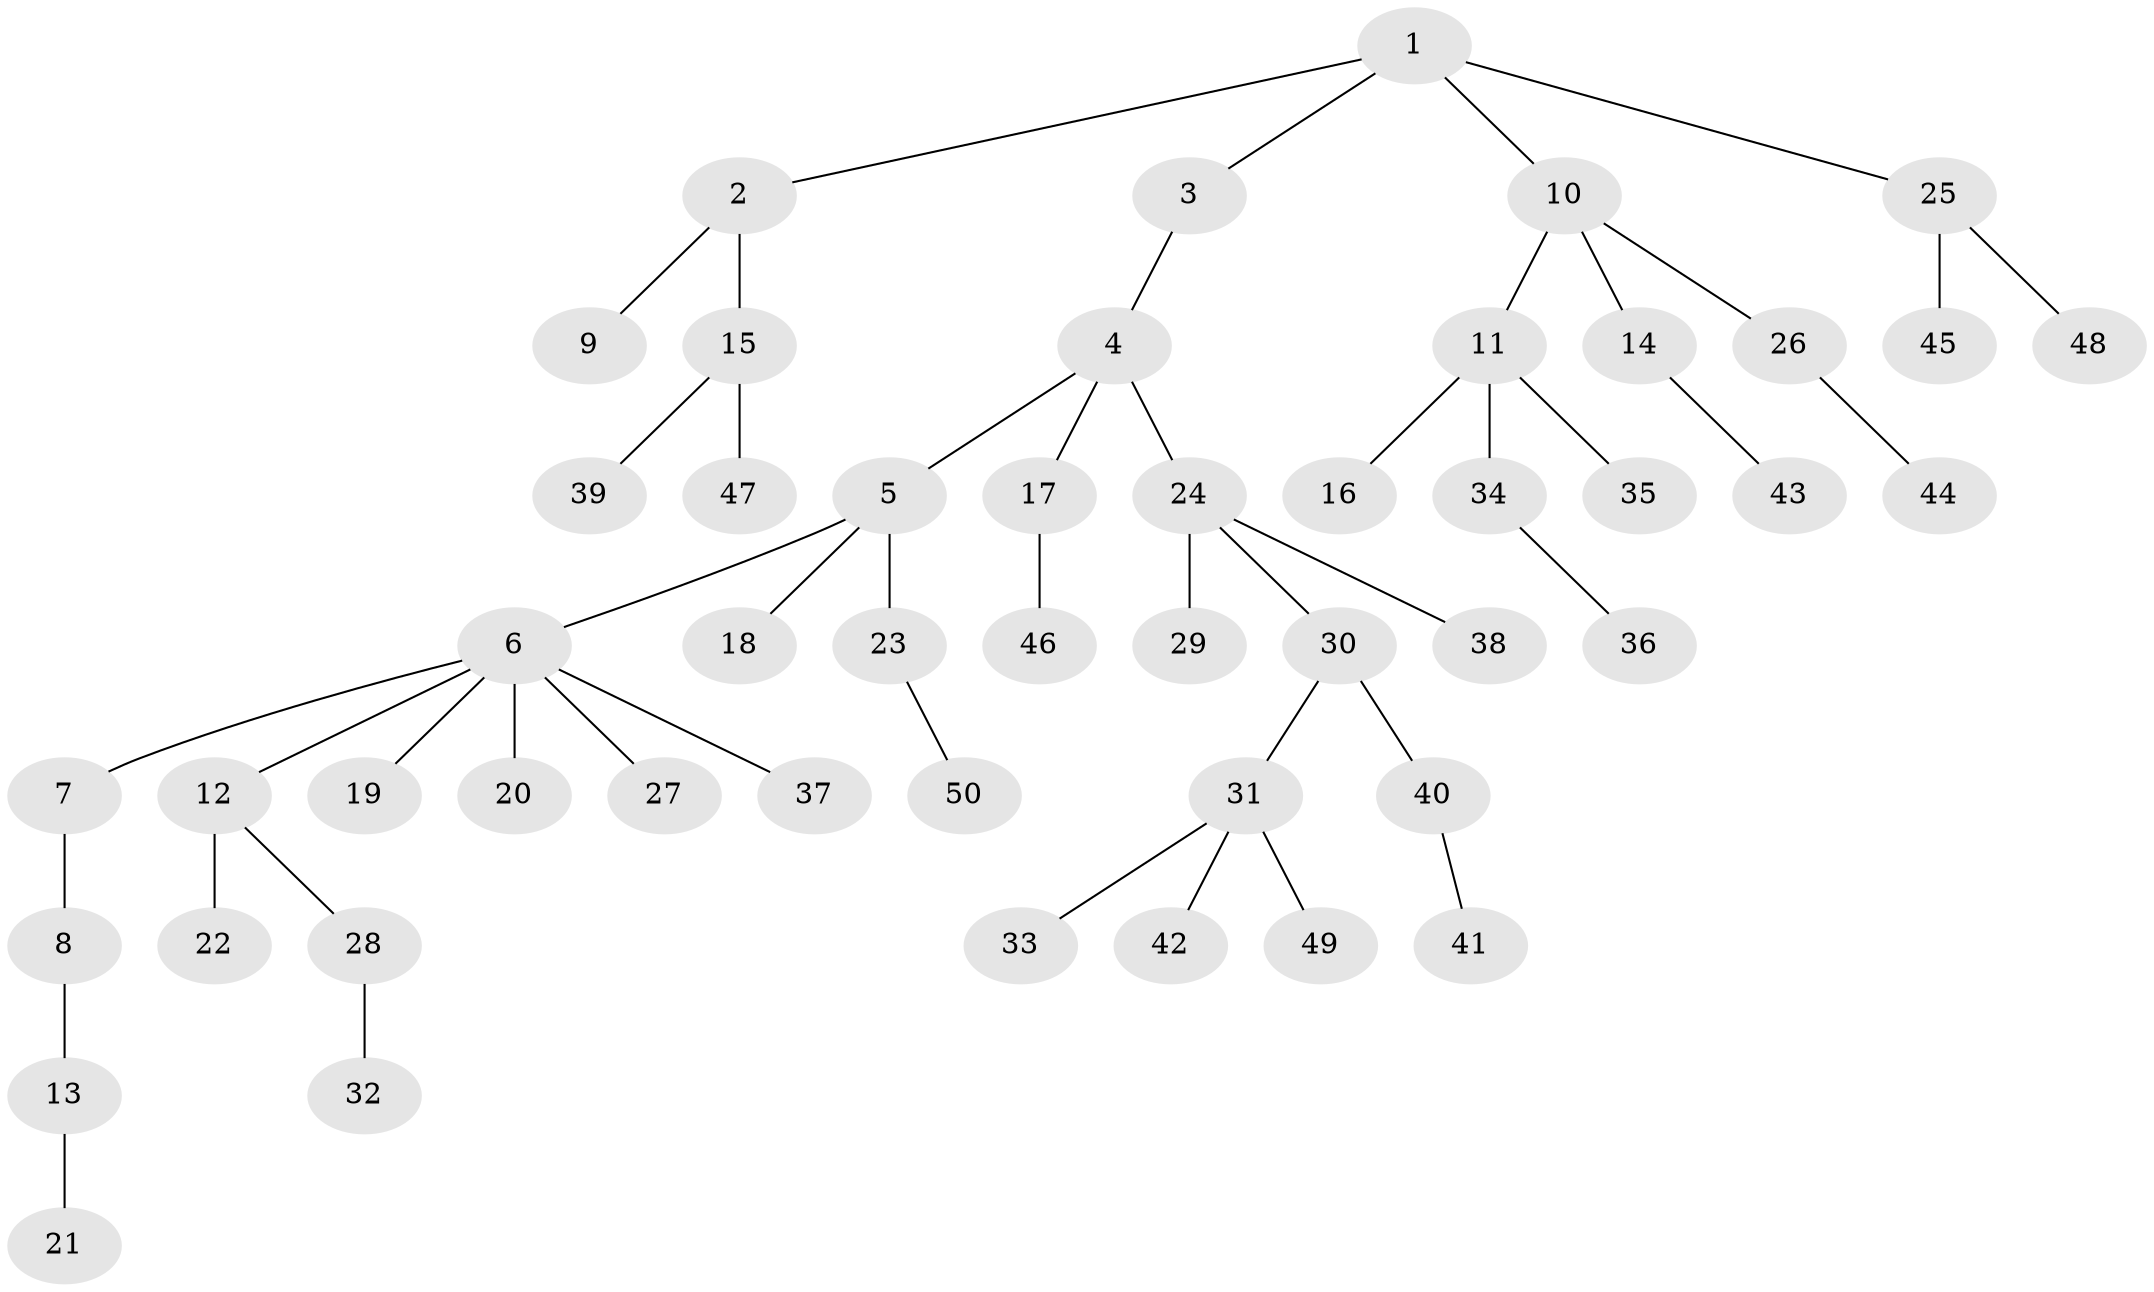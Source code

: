 // Generated by graph-tools (version 1.1) at 2025/36/03/09/25 02:36:28]
// undirected, 50 vertices, 49 edges
graph export_dot {
graph [start="1"]
  node [color=gray90,style=filled];
  1;
  2;
  3;
  4;
  5;
  6;
  7;
  8;
  9;
  10;
  11;
  12;
  13;
  14;
  15;
  16;
  17;
  18;
  19;
  20;
  21;
  22;
  23;
  24;
  25;
  26;
  27;
  28;
  29;
  30;
  31;
  32;
  33;
  34;
  35;
  36;
  37;
  38;
  39;
  40;
  41;
  42;
  43;
  44;
  45;
  46;
  47;
  48;
  49;
  50;
  1 -- 2;
  1 -- 3;
  1 -- 10;
  1 -- 25;
  2 -- 9;
  2 -- 15;
  3 -- 4;
  4 -- 5;
  4 -- 17;
  4 -- 24;
  5 -- 6;
  5 -- 18;
  5 -- 23;
  6 -- 7;
  6 -- 12;
  6 -- 19;
  6 -- 20;
  6 -- 27;
  6 -- 37;
  7 -- 8;
  8 -- 13;
  10 -- 11;
  10 -- 14;
  10 -- 26;
  11 -- 16;
  11 -- 34;
  11 -- 35;
  12 -- 22;
  12 -- 28;
  13 -- 21;
  14 -- 43;
  15 -- 39;
  15 -- 47;
  17 -- 46;
  23 -- 50;
  24 -- 29;
  24 -- 30;
  24 -- 38;
  25 -- 45;
  25 -- 48;
  26 -- 44;
  28 -- 32;
  30 -- 31;
  30 -- 40;
  31 -- 33;
  31 -- 42;
  31 -- 49;
  34 -- 36;
  40 -- 41;
}
